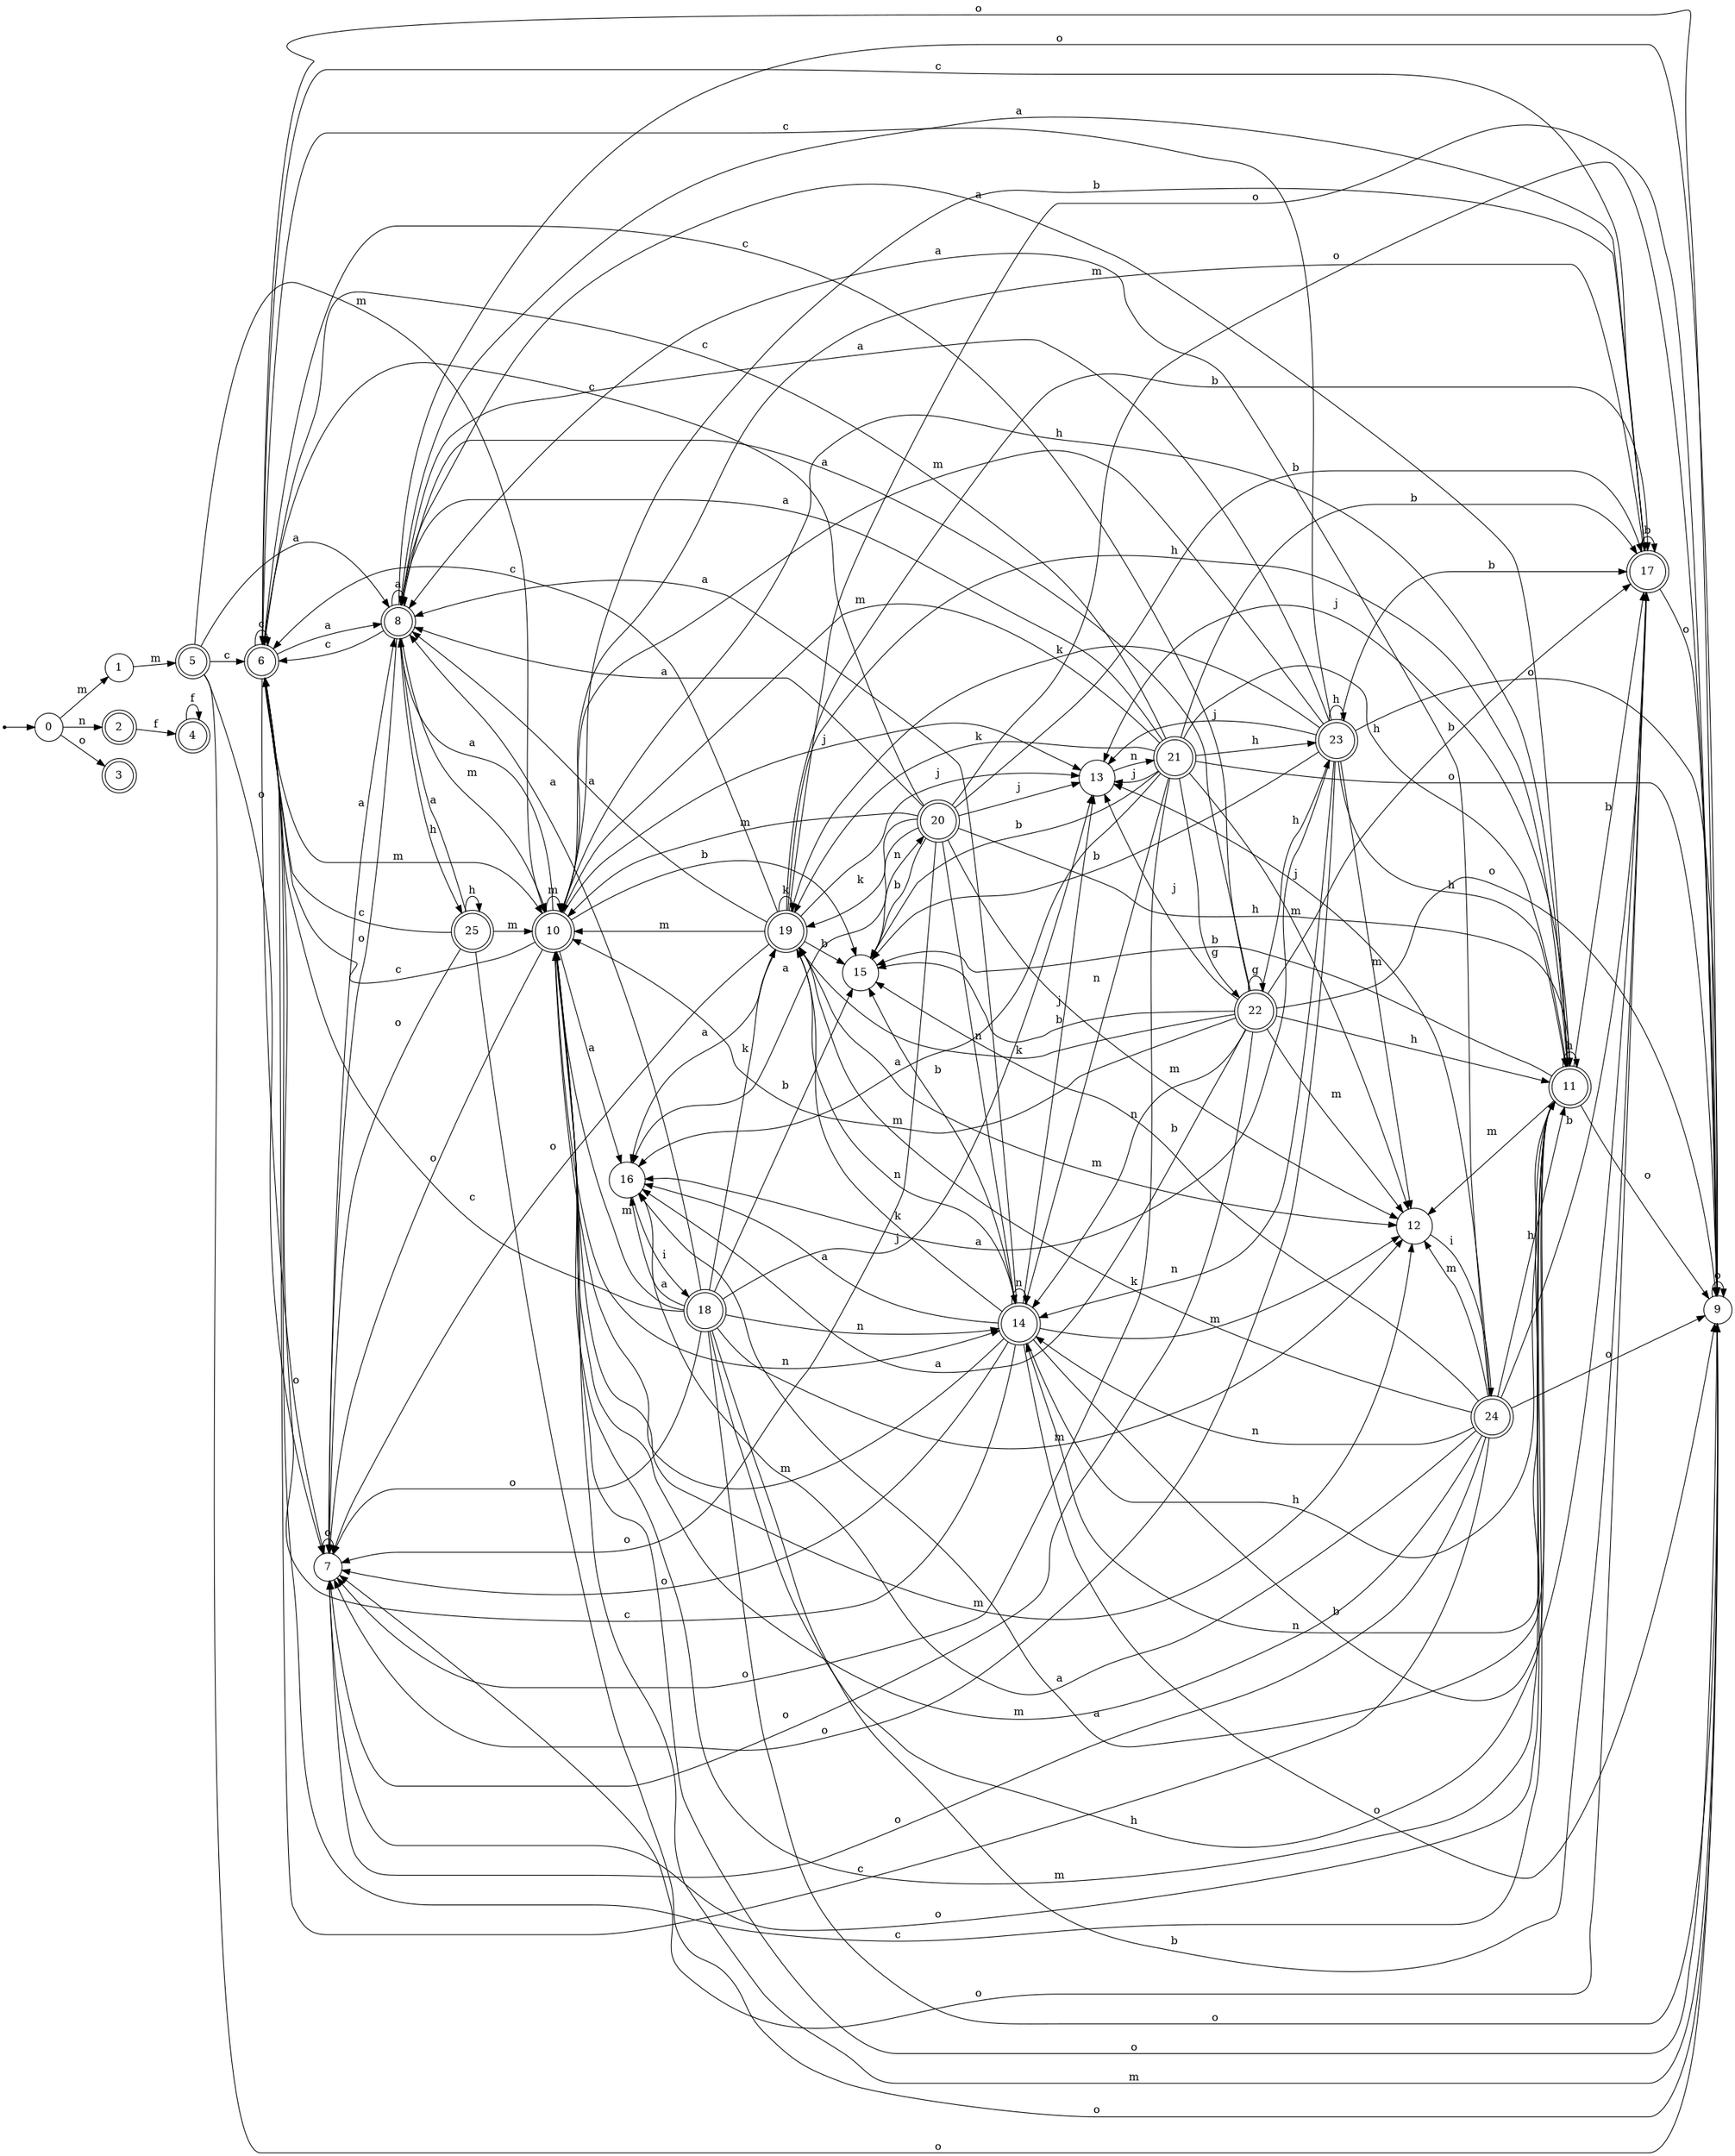digraph finite_state_machine {
rankdir=LR;
size="20,20";
node [shape = point]; "dummy0"
node [shape = circle]; "0";
"dummy0" -> "0";
node [shape = circle]; "1";
node [shape = doublecircle]; "2";node [shape = doublecircle]; "3";node [shape = doublecircle]; "4";node [shape = doublecircle]; "5";node [shape = doublecircle]; "6";node [shape = circle]; "7";
node [shape = doublecircle]; "8";node [shape = circle]; "9";
node [shape = doublecircle]; "10";node [shape = doublecircle]; "11";node [shape = circle]; "12";
node [shape = circle]; "13";
node [shape = doublecircle]; "14";node [shape = circle]; "15";
node [shape = circle]; "16";
node [shape = doublecircle]; "17";node [shape = doublecircle]; "18";node [shape = doublecircle]; "19";node [shape = doublecircle]; "20";node [shape = doublecircle]; "21";node [shape = doublecircle]; "22";node [shape = doublecircle]; "23";node [shape = doublecircle]; "24";node [shape = doublecircle]; "25";"0" -> "1" [label = "m"];
 "0" -> "2" [label = "n"];
 "0" -> "3" [label = "o"];
 "2" -> "4" [label = "f"];
 "4" -> "4" [label = "f"];
 "1" -> "5" [label = "m"];
 "5" -> "6" [label = "c"];
 "5" -> "9" [label = "o"];
 "5" -> "7" [label = "o"];
 "5" -> "8" [label = "a"];
 "5" -> "10" [label = "m"];
 "10" -> "10" [label = "m"];
 "10" -> "12" [label = "m"];
 "10" -> "9" [label = "o"];
 "10" -> "7" [label = "o"];
 "10" -> "11" [label = "h"];
 "10" -> "13" [label = "j"];
 "10" -> "14" [label = "n"];
 "10" -> "17" [label = "b"];
 "10" -> "15" [label = "b"];
 "10" -> "16" [label = "a"];
 "10" -> "8" [label = "a"];
 "10" -> "6" [label = "c"];
 "17" -> "17" [label = "b"];
 "17" -> "9" [label = "o"];
 "17" -> "7" [label = "o"];
 "17" -> "10" [label = "m"];
 "17" -> "6" [label = "c"];
 "17" -> "8" [label = "a"];
 "16" -> "18" [label = "i"];
 "18" -> "16" [label = "a"];
 "18" -> "8" [label = "a"];
 "18" -> "10" [label = "m"];
 "18" -> "12" [label = "m"];
 "18" -> "13" [label = "j"];
 "18" -> "14" [label = "n"];
 "18" -> "17" [label = "b"];
 "18" -> "15" [label = "b"];
 "18" -> "19" [label = "k"];
 "18" -> "11" [label = "h"];
 "18" -> "9" [label = "o"];
 "18" -> "7" [label = "o"];
 "18" -> "6" [label = "c"];
 "19" -> "19" [label = "k"];
 "19" -> "10" [label = "m"];
 "19" -> "12" [label = "m"];
 "19" -> "13" [label = "j"];
 "19" -> "14" [label = "n"];
 "19" -> "17" [label = "b"];
 "19" -> "15" [label = "b"];
 "19" -> "16" [label = "a"];
 "19" -> "8" [label = "a"];
 "19" -> "11" [label = "h"];
 "19" -> "9" [label = "o"];
 "19" -> "7" [label = "o"];
 "19" -> "6" [label = "c"];
 "15" -> "20" [label = "n"];
 "20" -> "17" [label = "b"];
 "20" -> "15" [label = "b"];
 "20" -> "10" [label = "m"];
 "20" -> "12" [label = "m"];
 "20" -> "13" [label = "j"];
 "20" -> "14" [label = "n"];
 "20" -> "16" [label = "a"];
 "20" -> "8" [label = "a"];
 "20" -> "19" [label = "k"];
 "20" -> "11" [label = "h"];
 "20" -> "9" [label = "o"];
 "20" -> "7" [label = "o"];
 "20" -> "6" [label = "c"];
 "14" -> "14" [label = "n"];
 "14" -> "10" [label = "m"];
 "14" -> "12" [label = "m"];
 "14" -> "13" [label = "j"];
 "14" -> "17" [label = "b"];
 "14" -> "15" [label = "b"];
 "14" -> "16" [label = "a"];
 "14" -> "8" [label = "a"];
 "14" -> "19" [label = "k"];
 "14" -> "11" [label = "h"];
 "14" -> "9" [label = "o"];
 "14" -> "7" [label = "o"];
 "14" -> "6" [label = "c"];
 "13" -> "21" [label = "n"];
 "21" -> "13" [label = "j"];
 "21" -> "22" [label = "g"];
 "21" -> "11" [label = "h"];
 "21" -> "23" [label = "h"];
 "21" -> "10" [label = "m"];
 "21" -> "12" [label = "m"];
 "21" -> "14" [label = "n"];
 "21" -> "17" [label = "b"];
 "21" -> "15" [label = "b"];
 "21" -> "16" [label = "a"];
 "21" -> "8" [label = "a"];
 "21" -> "19" [label = "k"];
 "21" -> "9" [label = "o"];
 "21" -> "7" [label = "o"];
 "21" -> "6" [label = "c"];
 "23" -> "11" [label = "h"];
 "23" -> "23" [label = "h"];
 "23" -> "13" [label = "j"];
 "23" -> "10" [label = "m"];
 "23" -> "12" [label = "m"];
 "23" -> "14" [label = "n"];
 "23" -> "17" [label = "b"];
 "23" -> "15" [label = "b"];
 "23" -> "16" [label = "a"];
 "23" -> "8" [label = "a"];
 "23" -> "19" [label = "k"];
 "23" -> "9" [label = "o"];
 "23" -> "7" [label = "o"];
 "23" -> "6" [label = "c"];
 "22" -> "22" [label = "g"];
 "22" -> "13" [label = "j"];
 "22" -> "11" [label = "h"];
 "22" -> "23" [label = "h"];
 "22" -> "10" [label = "m"];
 "22" -> "12" [label = "m"];
 "22" -> "14" [label = "n"];
 "22" -> "17" [label = "b"];
 "22" -> "15" [label = "b"];
 "22" -> "16" [label = "a"];
 "22" -> "8" [label = "a"];
 "22" -> "19" [label = "k"];
 "22" -> "9" [label = "o"];
 "22" -> "7" [label = "o"];
 "22" -> "6" [label = "c"];
 "12" -> "24" [label = "i"];
 "24" -> "10" [label = "m"];
 "24" -> "12" [label = "m"];
 "24" -> "13" [label = "j"];
 "24" -> "14" [label = "n"];
 "24" -> "17" [label = "b"];
 "24" -> "15" [label = "b"];
 "24" -> "16" [label = "a"];
 "24" -> "8" [label = "a"];
 "24" -> "19" [label = "k"];
 "24" -> "11" [label = "h"];
 "24" -> "9" [label = "o"];
 "24" -> "7" [label = "o"];
 "24" -> "6" [label = "c"];
 "11" -> "11" [label = "h"];
 "11" -> "10" [label = "m"];
 "11" -> "12" [label = "m"];
 "11" -> "13" [label = "j"];
 "11" -> "14" [label = "n"];
 "11" -> "17" [label = "b"];
 "11" -> "15" [label = "b"];
 "11" -> "16" [label = "a"];
 "11" -> "8" [label = "a"];
 "11" -> "9" [label = "o"];
 "11" -> "7" [label = "o"];
 "11" -> "6" [label = "c"];
 "9" -> "9" [label = "o"];
 "9" -> "10" [label = "m"];
 "8" -> "8" [label = "a"];
 "8" -> "9" [label = "o"];
 "8" -> "7" [label = "o"];
 "8" -> "25" [label = "h"];
 "8" -> "6" [label = "c"];
 "8" -> "10" [label = "m"];
 "25" -> "25" [label = "h"];
 "25" -> "9" [label = "o"];
 "25" -> "7" [label = "o"];
 "25" -> "8" [label = "a"];
 "25" -> "6" [label = "c"];
 "25" -> "10" [label = "m"];
 "7" -> "7" [label = "o"];
 "7" -> "8" [label = "a"];
 "6" -> "6" [label = "c"];
 "6" -> "9" [label = "o"];
 "6" -> "7" [label = "o"];
 "6" -> "8" [label = "a"];
 "6" -> "10" [label = "m"];
 }
